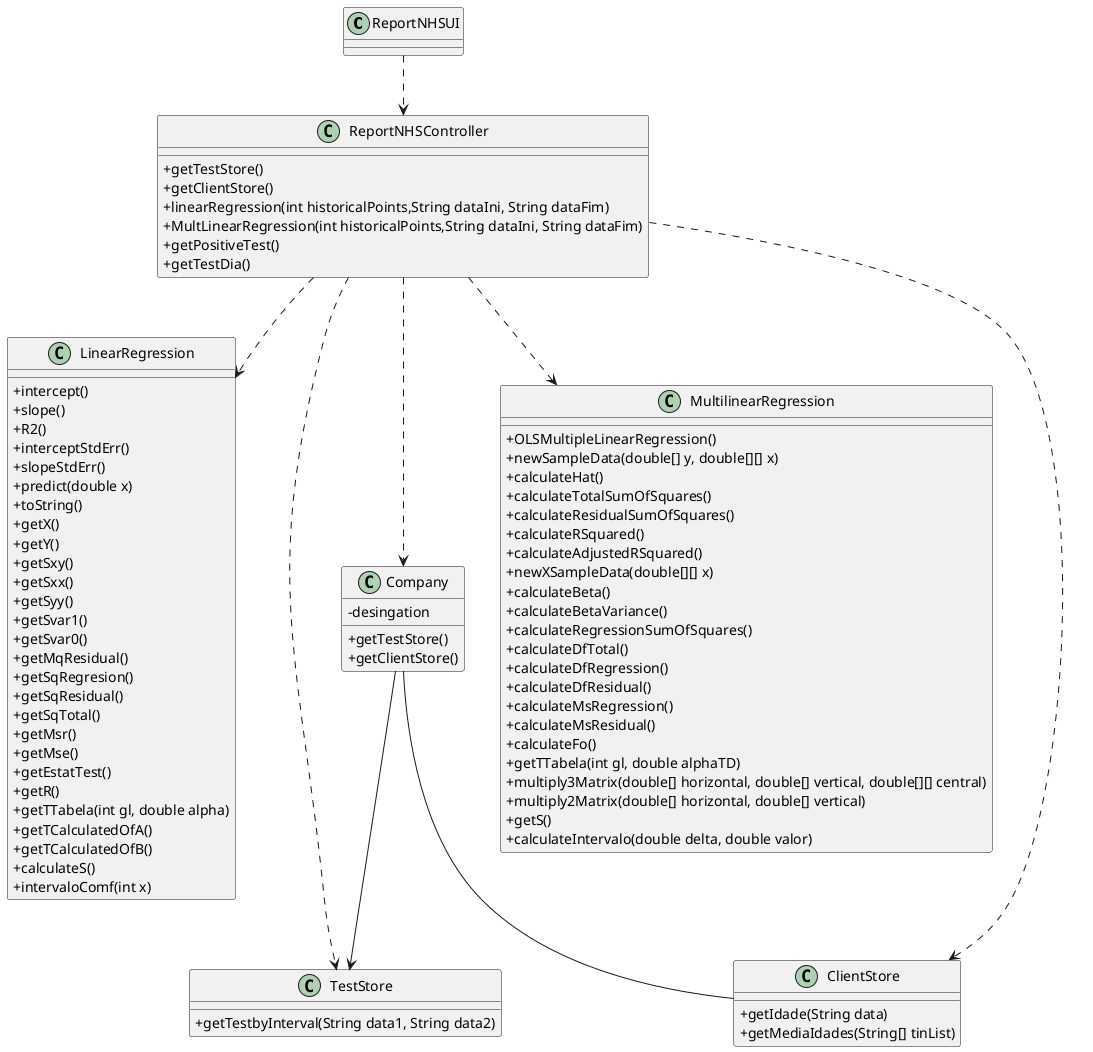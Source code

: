 @startuml

skinparam classAttributeIconSize 0

class ReportNHSUI{
}

class ReportNHSController{
+getTestStore()
+getClientStore()
+linearRegression(int historicalPoints,String dataIni, String dataFim)
+MultLinearRegression(int historicalPoints,String dataIni, String dataFim)
+getPositiveTest()
+getTestDia()
}

class LinearRegression{
+intercept()
+slope()
+R2()
+interceptStdErr()
+slopeStdErr()
+predict(double x)
+toString()
+getX()
+getY()
+getSxy()
+getSxx()
+getSyy()
+getSvar1()
+getSvar0()
+getMqResidual()
+getSqRegresion()
+getSqResidual()
+getSqTotal()
+getMsr()
+getMse()
+getEstatTest()
+getR()
+getTTabela(int gl, double alpha)
+getTCalculatedOfA()
+getTCalculatedOfB()
+calculateS()
+intervaloComf(int x)
}

class TestStore{
+getTestbyInterval(String data1, String data2)
}

class ClientStore{
+getIdade(String data)
+getMediaIdades(String[] tinList)
}

class MultilinearRegression{
+OLSMultipleLinearRegression()
+newSampleData(double[] y, double[][] x)
+calculateHat()
+calculateTotalSumOfSquares()
+calculateResidualSumOfSquares()
+calculateRSquared()
+calculateAdjustedRSquared()
+newXSampleData(double[][] x)
+calculateBeta()
+calculateBetaVariance()
+calculateRegressionSumOfSquares()
+calculateDfTotal()
+calculateDfRegression()
+calculateDfResidual()
+calculateMsRegression()
+calculateMsResidual()
+calculateFo()
+getTTabela(int gl, double alphaTD)
+multiply3Matrix(double[] horizontal, double[] vertical, double[][] central)
+multiply2Matrix(double[] horizontal, double[] vertical)
+getS()
+calculateIntervalo(double delta, double valor)
}

class Company {
-desingation
+getTestStore()
+getClientStore()
}

ReportNHSUI ..> ReportNHSController
ReportNHSController ..> Company
Company --> TestStore
Company -- ClientStore
ReportNHSController ..> TestStore
ReportNHSController ..> ClientStore
ReportNHSController ..> LinearRegression
ReportNHSController ..> MultilinearRegression





@enduml